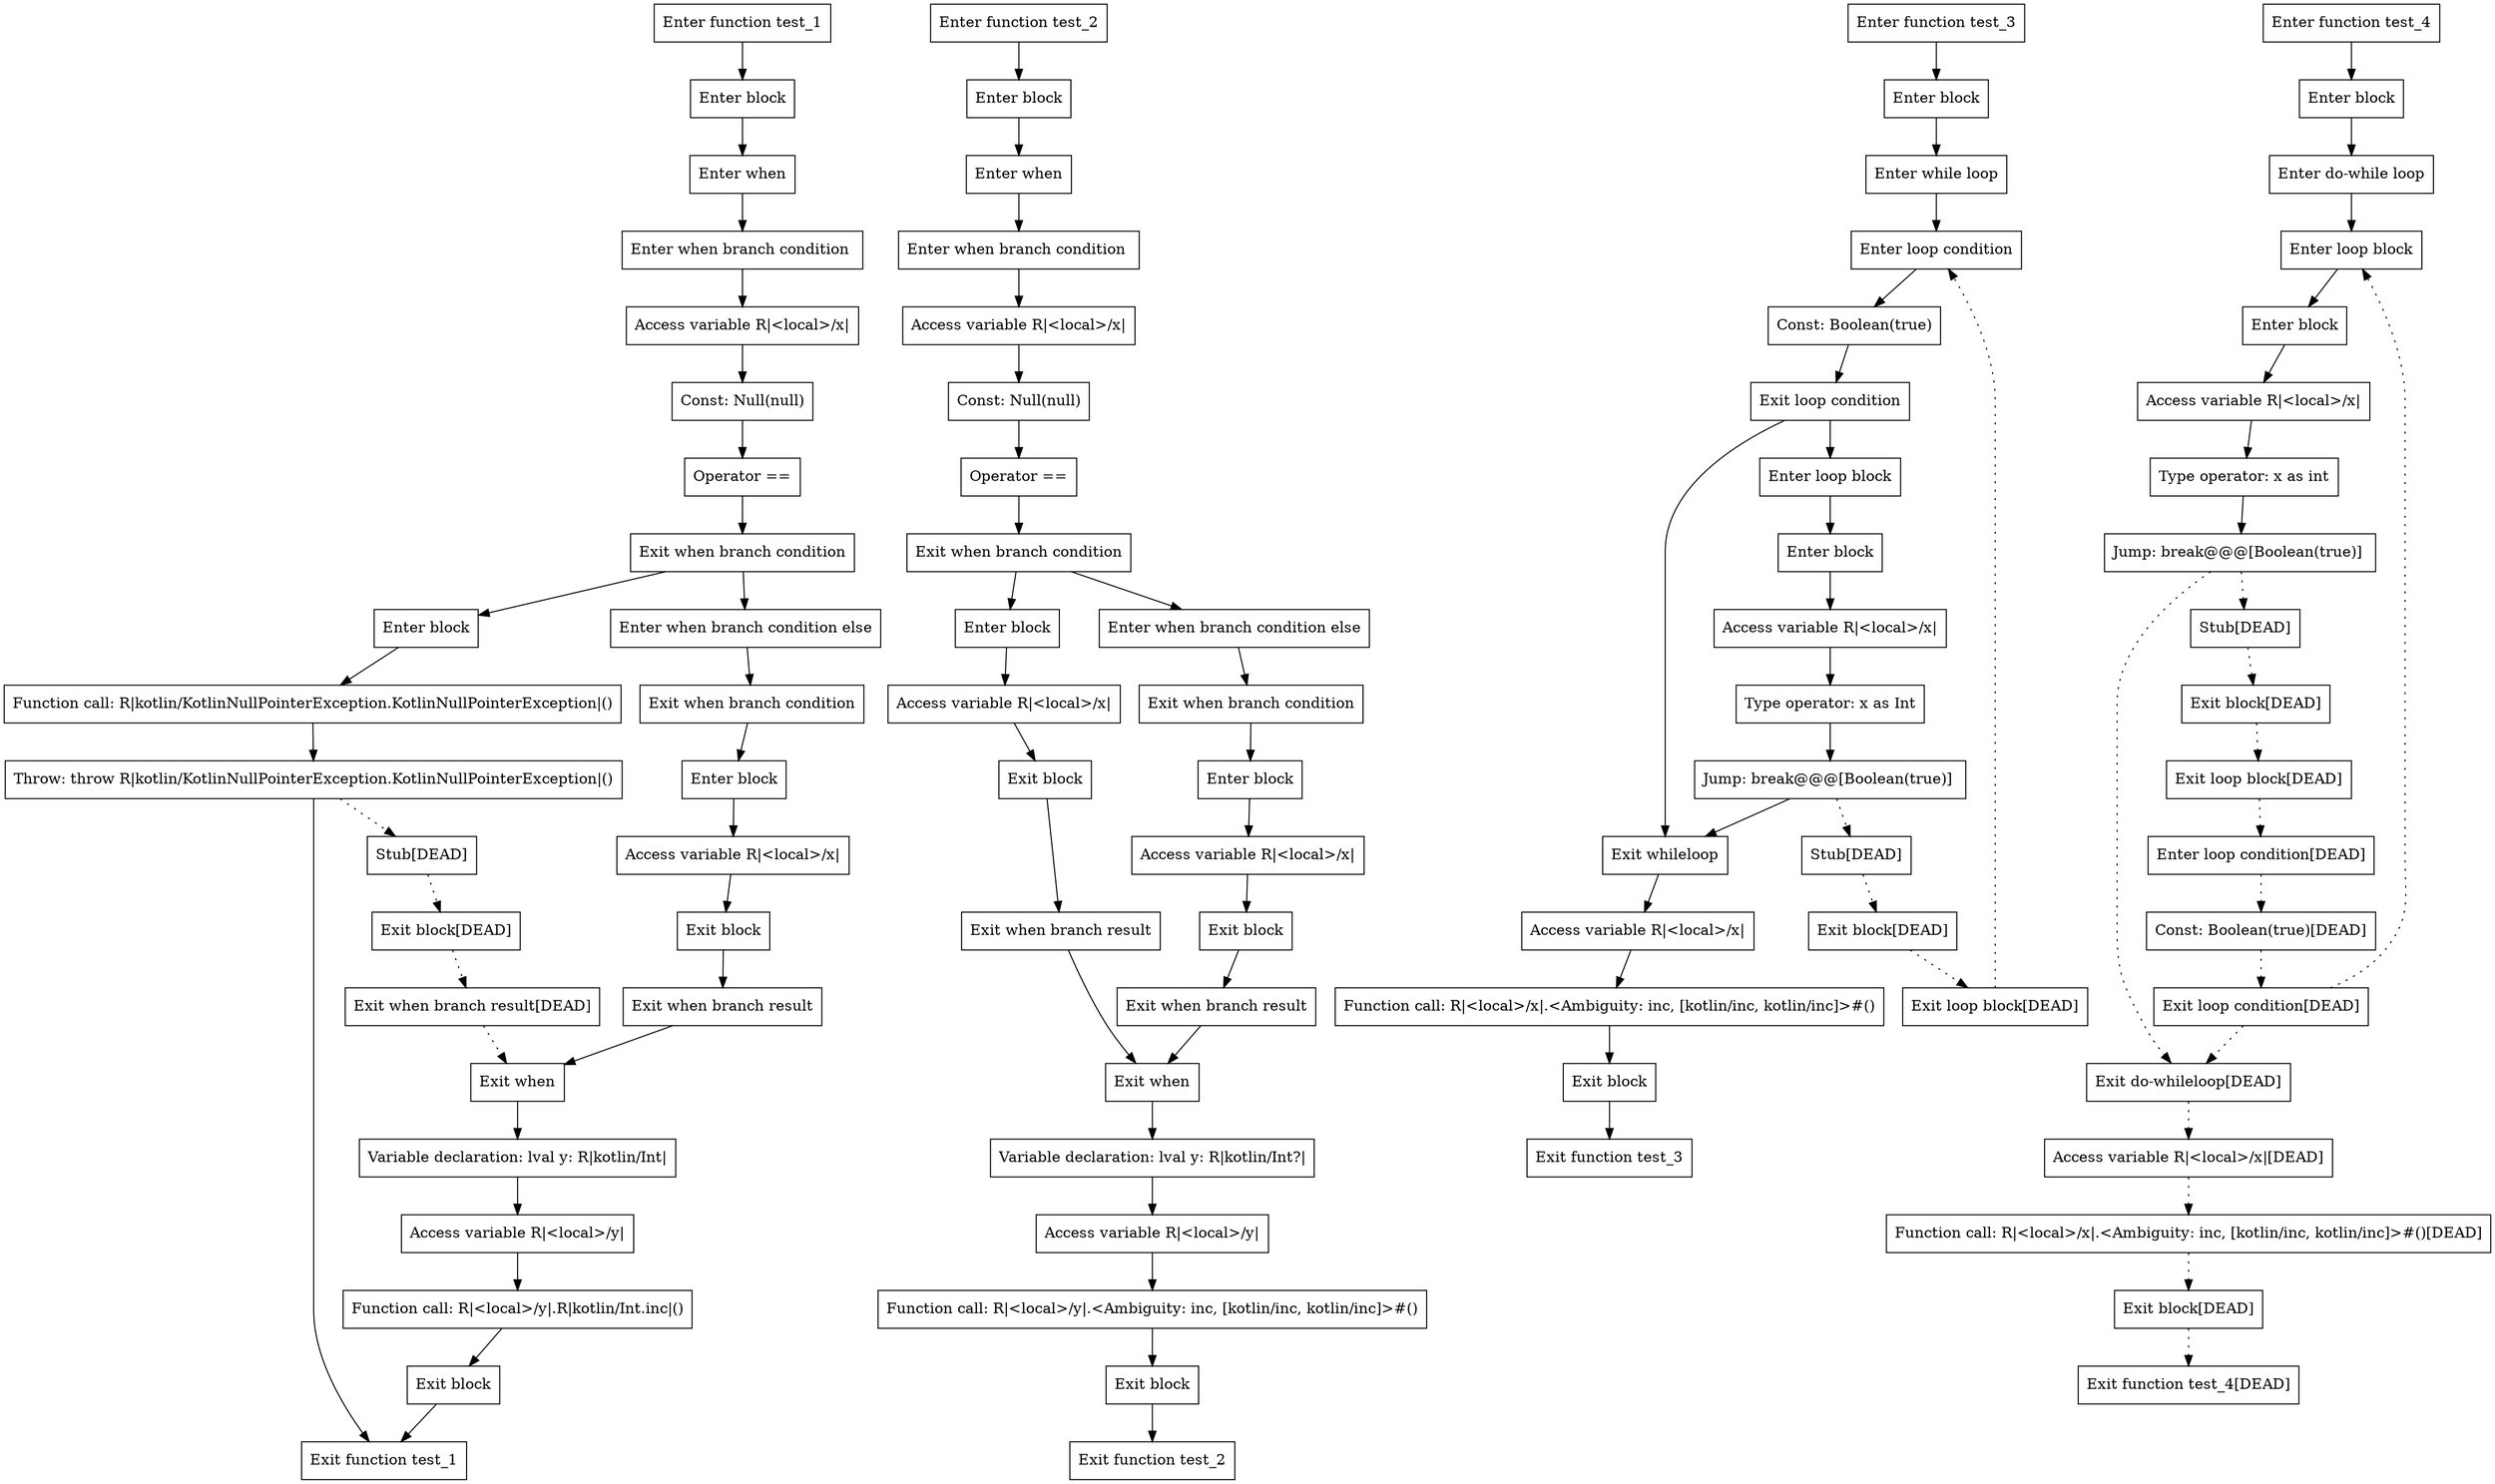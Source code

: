 digraph jumps_kt {
subgraph test_1 {
  0 [shape=box label="Enter function test_1"];
  1 [shape=box label="Enter block"];
  2 [shape=box label="Enter when"];
  3 [shape=box label="Enter when branch condition "];
  4 [shape=box label="Access variable R|<local>/x|"];
  5 [shape=box label="Const: Null(null)"];
  6 [shape=box label="Operator =="];
  7 [shape=box label="Exit when branch condition"];
  8 [shape=box label="Enter block"];
  9 [shape=box label="Function call: R|kotlin/KotlinNullPointerException.KotlinNullPointerException|()"];
  10 [shape=box label="Throw: throw R|kotlin/KotlinNullPointerException.KotlinNullPointerException|()"];
  11 [shape=box label="Stub[DEAD]"];
  12 [shape=box label="Exit block[DEAD]"];
  13 [shape=box label="Exit when branch result[DEAD]"];
  14 [shape=box label="Enter when branch condition else"];
  15 [shape=box label="Exit when branch condition"];
  16 [shape=box label="Enter block"];
  17 [shape=box label="Access variable R|<local>/x|"];
  18 [shape=box label="Exit block"];
  19 [shape=box label="Exit when branch result"];
  20 [shape=box label="Exit when"];
  21 [shape=box label="Variable declaration: lval y: R|kotlin/Int|"];
  22 [shape=box label="Access variable R|<local>/y|"];
  23 [shape=box label="Function call: R|<local>/y|.R|kotlin/Int.inc|()"];
  24 [shape=box label="Exit block"];
  25 [shape=box label="Exit function test_1"];

  0 -> {1};
  1 -> {2};
  2 -> {3};
  3 -> {4};
  4 -> {5};
  5 -> {6};
  6 -> {7};
  7 -> {8 14};
  8 -> {9};
  9 -> {10};
  10 -> {25};
  10 -> {11} [style=dotted];
  11 -> {12} [style=dotted];
  12 -> {13} [style=dotted];
  13 -> {20} [style=dotted];
  14 -> {15};
  15 -> {16};
  16 -> {17};
  17 -> {18};
  18 -> {19};
  19 -> {20};
  20 -> {21};
  21 -> {22};
  22 -> {23};
  23 -> {24};
  24 -> {25};
}

subgraph test_2 {
  26 [shape=box label="Enter function test_2"];
  27 [shape=box label="Enter block"];
  28 [shape=box label="Enter when"];
  29 [shape=box label="Enter when branch condition "];
  30 [shape=box label="Access variable R|<local>/x|"];
  31 [shape=box label="Const: Null(null)"];
  32 [shape=box label="Operator =="];
  33 [shape=box label="Exit when branch condition"];
  34 [shape=box label="Enter block"];
  35 [shape=box label="Access variable R|<local>/x|"];
  36 [shape=box label="Exit block"];
  37 [shape=box label="Exit when branch result"];
  38 [shape=box label="Enter when branch condition else"];
  39 [shape=box label="Exit when branch condition"];
  40 [shape=box label="Enter block"];
  41 [shape=box label="Access variable R|<local>/x|"];
  42 [shape=box label="Exit block"];
  43 [shape=box label="Exit when branch result"];
  44 [shape=box label="Exit when"];
  45 [shape=box label="Variable declaration: lval y: R|kotlin/Int?|"];
  46 [shape=box label="Access variable R|<local>/y|"];
  47 [shape=box label="Function call: R|<local>/y|.<Ambiguity: inc, [kotlin/inc, kotlin/inc]>#()"];
  48 [shape=box label="Exit block"];
  49 [shape=box label="Exit function test_2"];

  26 -> {27};
  27 -> {28};
  28 -> {29};
  29 -> {30};
  30 -> {31};
  31 -> {32};
  32 -> {33};
  33 -> {34 38};
  34 -> {35};
  35 -> {36};
  36 -> {37};
  37 -> {44};
  38 -> {39};
  39 -> {40};
  40 -> {41};
  41 -> {42};
  42 -> {43};
  43 -> {44};
  44 -> {45};
  45 -> {46};
  46 -> {47};
  47 -> {48};
  48 -> {49};
}

subgraph test_3 {
  50 [shape=box label="Enter function test_3"];
  51 [shape=box label="Enter block"];
  52 [shape=box label="Enter while loop"];
  53 [shape=box label="Enter loop condition"];
  54 [shape=box label="Const: Boolean(true)"];
  55 [shape=box label="Exit loop condition"];
  56 [shape=box label="Enter loop block"];
  57 [shape=box label="Enter block"];
  58 [shape=box label="Access variable R|<local>/x|"];
  59 [shape=box label="Type operator: x as Int"];
  60 [shape=box label="Jump: break@@@[Boolean(true)] "];
  61 [shape=box label="Stub[DEAD]"];
  62 [shape=box label="Exit block[DEAD]"];
  63 [shape=box label="Exit loop block[DEAD]"];
  64 [shape=box label="Exit whileloop"];
  65 [shape=box label="Access variable R|<local>/x|"];
  66 [shape=box label="Function call: R|<local>/x|.<Ambiguity: inc, [kotlin/inc, kotlin/inc]>#()"];
  67 [shape=box label="Exit block"];
  68 [shape=box label="Exit function test_3"];

  50 -> {51};
  51 -> {52};
  52 -> {53};
  53 -> {54};
  54 -> {55};
  55 -> {64 56};
  56 -> {57};
  57 -> {58};
  58 -> {59};
  59 -> {60};
  60 -> {64};
  60 -> {61} [style=dotted];
  61 -> {62} [style=dotted];
  62 -> {63} [style=dotted];
  63 -> {53} [style=dotted];
  64 -> {65};
  65 -> {66};
  66 -> {67};
  67 -> {68};
}

subgraph test_4 {
  69 [shape=box label="Enter function test_4"];
  70 [shape=box label="Enter block"];
  71 [shape=box label="Enter do-while loop"];
  72 [shape=box label="Enter loop block"];
  73 [shape=box label="Enter block"];
  74 [shape=box label="Access variable R|<local>/x|"];
  75 [shape=box label="Type operator: x as int"];
  76 [shape=box label="Jump: break@@@[Boolean(true)] "];
  77 [shape=box label="Stub[DEAD]"];
  78 [shape=box label="Exit block[DEAD]"];
  79 [shape=box label="Exit loop block[DEAD]"];
  80 [shape=box label="Enter loop condition[DEAD]"];
  81 [shape=box label="Const: Boolean(true)[DEAD]"];
  82 [shape=box label="Exit loop condition[DEAD]"];
  83 [shape=box label="Exit do-whileloop[DEAD]"];
  84 [shape=box label="Access variable R|<local>/x|[DEAD]"];
  85 [shape=box label="Function call: R|<local>/x|.<Ambiguity: inc, [kotlin/inc, kotlin/inc]>#()[DEAD]"];
  86 [shape=box label="Exit block[DEAD]"];
  87 [shape=box label="Exit function test_4[DEAD]"];

  69 -> {70};
  70 -> {71};
  71 -> {72};
  72 -> {73};
  73 -> {74};
  74 -> {75};
  75 -> {76};
  76 -> {83 77} [style=dotted];
  77 -> {78} [style=dotted];
  78 -> {79} [style=dotted];
  79 -> {80} [style=dotted];
  80 -> {81} [style=dotted];
  81 -> {82} [style=dotted];
  82 -> {72 83} [style=dotted];
  83 -> {84} [style=dotted];
  84 -> {85} [style=dotted];
  85 -> {86} [style=dotted];
  86 -> {87} [style=dotted];
}

}

